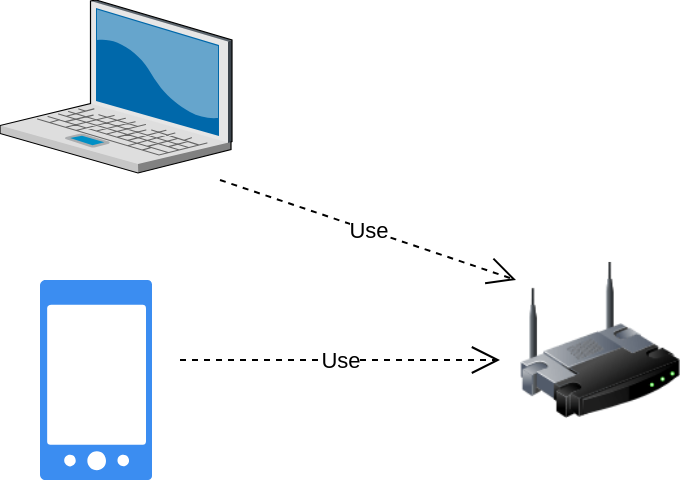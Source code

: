 <mxfile version="12.1.3" type="github" pages="1"><diagram id="cTFQSPIIZGFG1KlFPHYW" name="Page-1"><mxGraphModel dx="782" dy="469" grid="1" gridSize="10" guides="1" tooltips="1" connect="1" arrows="1" fold="1" page="1" pageScale="1" pageWidth="850" pageHeight="1100" math="0" shadow="0"><root><mxCell id="0"/><mxCell id="1" parent="0"/><mxCell id="g9W8dK1m9-yZi9KbJ_tX-1" value="" style="verticalLabelPosition=bottom;aspect=fixed;html=1;verticalAlign=top;strokeColor=none;align=center;outlineConnect=0;shape=mxgraph.citrix.laptop_2;" vertex="1" parent="1"><mxGeometry x="250" y="456" width="116" height="86.5" as="geometry"/></mxCell><mxCell id="g9W8dK1m9-yZi9KbJ_tX-2" value="" style="html=1;aspect=fixed;strokeColor=none;shadow=0;align=center;verticalAlign=top;fillColor=#3B8DF1;shape=mxgraph.gcp2.phone_android" vertex="1" parent="1"><mxGeometry x="270" y="596" width="56" height="100" as="geometry"/></mxCell><mxCell id="g9W8dK1m9-yZi9KbJ_tX-5" value="" style="image;html=1;labelBackgroundColor=#ffffff;image=img/lib/clip_art/networking/Wireless_Router_128x128.png" vertex="1" parent="1"><mxGeometry x="510" y="586" width="80" height="80" as="geometry"/></mxCell><mxCell id="g9W8dK1m9-yZi9KbJ_tX-7" value="Use" style="endArrow=open;endSize=12;dashed=1;html=1;" edge="1" parent="1"><mxGeometry width="160" relative="1" as="geometry"><mxPoint x="340" y="636" as="sourcePoint"/><mxPoint x="500" y="636" as="targetPoint"/><Array as="points"><mxPoint x="430" y="636"/></Array></mxGeometry></mxCell><mxCell id="g9W8dK1m9-yZi9KbJ_tX-9" value="Use" style="endArrow=open;endSize=12;dashed=1;html=1;entryX=-0.025;entryY=0.125;entryDx=0;entryDy=0;entryPerimeter=0;" edge="1" parent="1" target="g9W8dK1m9-yZi9KbJ_tX-5"><mxGeometry width="160" relative="1" as="geometry"><mxPoint x="360" y="546" as="sourcePoint"/><mxPoint x="528" y="576" as="targetPoint"/></mxGeometry></mxCell></root></mxGraphModel></diagram></mxfile>